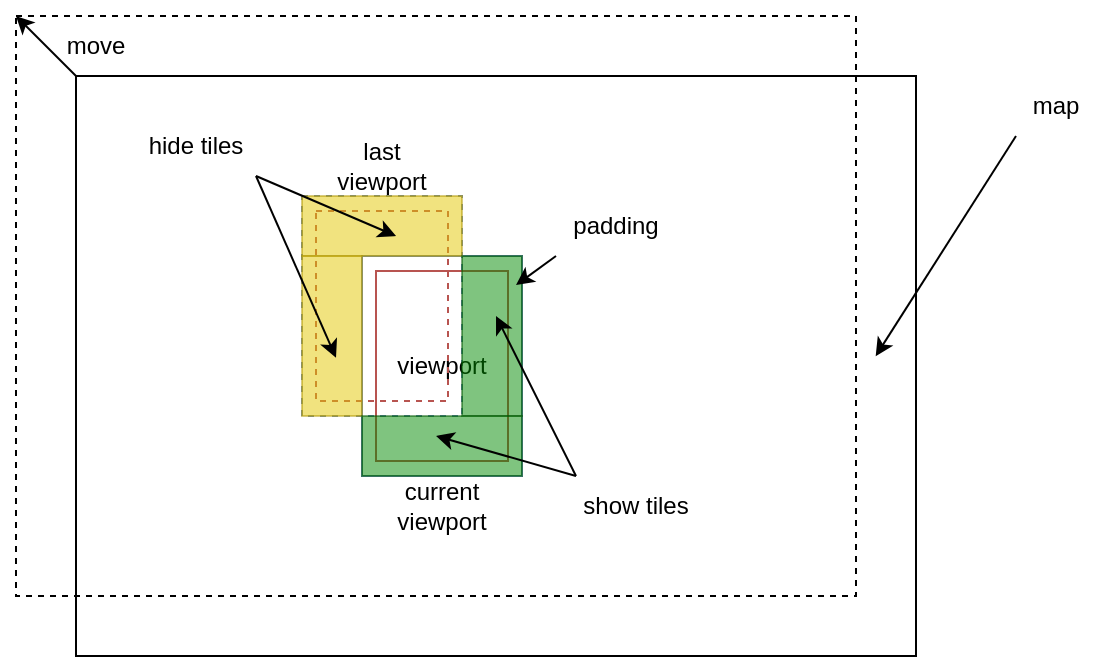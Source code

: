 <mxfile version="18.0.7" type="github">
  <diagram id="ZZ165n_c1ywGP1tMmQS_" name="Page-1">
    <mxGraphModel dx="868" dy="438" grid="1" gridSize="10" guides="1" tooltips="1" connect="1" arrows="1" fold="1" page="1" pageScale="1" pageWidth="827" pageHeight="1169" math="0" shadow="0">
      <root>
        <mxCell id="0" />
        <mxCell id="1" parent="0" />
        <mxCell id="A4pGPbX6_7NkQP56Yk1n-31" value="" style="rounded=0;whiteSpace=wrap;html=1;fillColor=default;shadow=0;sketch=0;fillOpacity=0;dashed=1;" parent="1" vertex="1">
          <mxGeometry x="220" y="130" width="420" height="290" as="geometry" />
        </mxCell>
        <mxCell id="A4pGPbX6_7NkQP56Yk1n-23" value="" style="rounded=0;whiteSpace=wrap;html=1;fillColor=default;shadow=0;sketch=0;fillOpacity=0;" parent="1" vertex="1">
          <mxGeometry x="250" y="160" width="420" height="290" as="geometry" />
        </mxCell>
        <mxCell id="A4pGPbX6_7NkQP56Yk1n-33" value="" style="rounded=0;whiteSpace=wrap;html=1;fillColor=#dae8fc;shadow=0;sketch=0;fillOpacity=0;strokeColor=#6c8ebf;dashed=1;" parent="1" vertex="1">
          <mxGeometry x="363" y="220" width="80" height="110" as="geometry" />
        </mxCell>
        <mxCell id="A4pGPbX6_7NkQP56Yk1n-25" value="" style="rounded=0;whiteSpace=wrap;html=1;fillColor=#dae8fc;shadow=0;sketch=0;fillOpacity=0;strokeColor=#6c8ebf;" parent="1" vertex="1">
          <mxGeometry x="393" y="250" width="80" height="110" as="geometry" />
        </mxCell>
        <mxCell id="A4pGPbX6_7NkQP56Yk1n-37" style="edgeStyle=none;rounded=0;orthogonalLoop=1;jettySize=auto;html=1;exitX=0;exitY=0;exitDx=0;exitDy=0;entryX=0;entryY=0;entryDx=0;entryDy=0;" parent="1" source="A4pGPbX6_7NkQP56Yk1n-23" target="A4pGPbX6_7NkQP56Yk1n-31" edge="1">
          <mxGeometry relative="1" as="geometry" />
        </mxCell>
        <mxCell id="A4pGPbX6_7NkQP56Yk1n-24" value="viewport" style="rounded=0;whiteSpace=wrap;html=1;fillColor=#f8cecc;shadow=0;sketch=0;fillOpacity=0;strokeColor=#b85450;" parent="1" vertex="1">
          <mxGeometry x="400" y="257.5" width="66" height="95" as="geometry" />
        </mxCell>
        <mxCell id="A4pGPbX6_7NkQP56Yk1n-26" value="map" style="text;html=1;strokeColor=none;fillColor=none;align=center;verticalAlign=middle;whiteSpace=wrap;rounded=0;shadow=0;dashed=1;sketch=0;" parent="1" vertex="1">
          <mxGeometry x="710" y="160" width="60" height="30" as="geometry" />
        </mxCell>
        <mxCell id="A4pGPbX6_7NkQP56Yk1n-28" value="padding" style="text;html=1;strokeColor=none;fillColor=none;align=center;verticalAlign=middle;whiteSpace=wrap;rounded=0;shadow=0;dashed=1;sketch=0;" parent="1" vertex="1">
          <mxGeometry x="490" y="220" width="60" height="30" as="geometry" />
        </mxCell>
        <mxCell id="A4pGPbX6_7NkQP56Yk1n-32" value="" style="rounded=0;whiteSpace=wrap;html=1;fillColor=#f8cecc;shadow=0;sketch=0;fillOpacity=0;strokeColor=#b85450;dashed=1;" parent="1" vertex="1">
          <mxGeometry x="370" y="227.5" width="66" height="95" as="geometry" />
        </mxCell>
        <mxCell id="A4pGPbX6_7NkQP56Yk1n-36" style="edgeStyle=none;rounded=0;orthogonalLoop=1;jettySize=auto;html=1;exitX=0;exitY=0;exitDx=0;exitDy=0;" parent="1" source="A4pGPbX6_7NkQP56Yk1n-31" target="A4pGPbX6_7NkQP56Yk1n-31" edge="1">
          <mxGeometry relative="1" as="geometry" />
        </mxCell>
        <mxCell id="A4pGPbX6_7NkQP56Yk1n-38" value="" style="rounded=0;whiteSpace=wrap;html=1;shadow=0;sketch=0;fillColor=#e3c800;fontColor=#000000;strokeColor=#B09500;opacity=50;" parent="1" vertex="1">
          <mxGeometry x="363" y="220" width="80" height="30" as="geometry" />
        </mxCell>
        <mxCell id="A4pGPbX6_7NkQP56Yk1n-39" value="" style="rounded=0;whiteSpace=wrap;html=1;shadow=0;sketch=0;fillColor=#e3c800;fontColor=#000000;strokeColor=#B09500;opacity=50;" parent="1" vertex="1">
          <mxGeometry x="363" y="250" width="30" height="80" as="geometry" />
        </mxCell>
        <mxCell id="A4pGPbX6_7NkQP56Yk1n-40" value="" style="rounded=0;whiteSpace=wrap;html=1;shadow=0;sketch=0;fillColor=#008a00;fontColor=#ffffff;strokeColor=#005700;opacity=50;" parent="1" vertex="1">
          <mxGeometry x="443" y="250" width="30" height="80" as="geometry" />
        </mxCell>
        <mxCell id="A4pGPbX6_7NkQP56Yk1n-41" value="" style="rounded=0;whiteSpace=wrap;html=1;shadow=0;sketch=0;fillColor=#008a00;fontColor=#ffffff;strokeColor=#005700;opacity=50;" parent="1" vertex="1">
          <mxGeometry x="393" y="330" width="80" height="30" as="geometry" />
        </mxCell>
        <mxCell id="A4pGPbX6_7NkQP56Yk1n-43" value="" style="endArrow=classic;html=1;rounded=0;exitX=0;exitY=1;exitDx=0;exitDy=0;entryX=0.9;entryY=0.182;entryDx=0;entryDy=0;entryPerimeter=0;" parent="1" source="A4pGPbX6_7NkQP56Yk1n-28" target="A4pGPbX6_7NkQP56Yk1n-40" edge="1">
          <mxGeometry width="50" height="50" relative="1" as="geometry">
            <mxPoint x="466" y="215" as="sourcePoint" />
            <mxPoint x="426" y="255" as="targetPoint" />
          </mxGeometry>
        </mxCell>
        <mxCell id="A4pGPbX6_7NkQP56Yk1n-44" value="" style="endArrow=classic;html=1;rounded=0;ignoreEdge=0;entryX=0.952;entryY=0.483;entryDx=0;entryDy=0;entryPerimeter=0;" parent="1" target="A4pGPbX6_7NkQP56Yk1n-23" edge="1">
          <mxGeometry width="50" height="50" relative="1" as="geometry">
            <mxPoint x="720" y="190" as="sourcePoint" />
            <mxPoint x="730" y="340" as="targetPoint" />
          </mxGeometry>
        </mxCell>
        <mxCell id="A4pGPbX6_7NkQP56Yk1n-46" style="edgeStyle=none;rounded=0;orthogonalLoop=1;jettySize=auto;html=1;exitX=1;exitY=1;exitDx=0;exitDy=0;entryX=0.567;entryY=0.636;entryDx=0;entryDy=0;entryPerimeter=0;" parent="1" source="A4pGPbX6_7NkQP56Yk1n-45" target="A4pGPbX6_7NkQP56Yk1n-39" edge="1">
          <mxGeometry relative="1" as="geometry" />
        </mxCell>
        <mxCell id="A4pGPbX6_7NkQP56Yk1n-47" style="edgeStyle=none;rounded=0;orthogonalLoop=1;jettySize=auto;html=1;exitX=1;exitY=1;exitDx=0;exitDy=0;entryX=0.588;entryY=0.667;entryDx=0;entryDy=0;entryPerimeter=0;" parent="1" source="A4pGPbX6_7NkQP56Yk1n-45" target="A4pGPbX6_7NkQP56Yk1n-38" edge="1">
          <mxGeometry relative="1" as="geometry" />
        </mxCell>
        <mxCell id="A4pGPbX6_7NkQP56Yk1n-45" value="hide tiles" style="text;html=1;strokeColor=none;fillColor=none;align=center;verticalAlign=middle;whiteSpace=wrap;rounded=0;shadow=0;sketch=0;opacity=50;" parent="1" vertex="1">
          <mxGeometry x="280" y="180" width="60" height="30" as="geometry" />
        </mxCell>
        <mxCell id="A4pGPbX6_7NkQP56Yk1n-49" style="edgeStyle=none;rounded=0;orthogonalLoop=1;jettySize=auto;html=1;exitX=0;exitY=0;exitDx=0;exitDy=0;entryX=0.567;entryY=0.375;entryDx=0;entryDy=0;entryPerimeter=0;" parent="1" source="A4pGPbX6_7NkQP56Yk1n-48" target="A4pGPbX6_7NkQP56Yk1n-40" edge="1">
          <mxGeometry relative="1" as="geometry" />
        </mxCell>
        <mxCell id="A4pGPbX6_7NkQP56Yk1n-50" style="edgeStyle=none;rounded=0;orthogonalLoop=1;jettySize=auto;html=1;exitX=0;exitY=0;exitDx=0;exitDy=0;entryX=0.463;entryY=0.333;entryDx=0;entryDy=0;entryPerimeter=0;" parent="1" source="A4pGPbX6_7NkQP56Yk1n-48" target="A4pGPbX6_7NkQP56Yk1n-41" edge="1">
          <mxGeometry relative="1" as="geometry" />
        </mxCell>
        <mxCell id="A4pGPbX6_7NkQP56Yk1n-48" value="show tiles" style="text;html=1;strokeColor=none;fillColor=none;align=center;verticalAlign=middle;whiteSpace=wrap;rounded=0;shadow=0;sketch=0;opacity=50;" parent="1" vertex="1">
          <mxGeometry x="500" y="360" width="60" height="30" as="geometry" />
        </mxCell>
        <mxCell id="A4pGPbX6_7NkQP56Yk1n-51" value="move" style="text;html=1;strokeColor=none;fillColor=none;align=center;verticalAlign=middle;whiteSpace=wrap;rounded=0;shadow=0;sketch=0;opacity=50;" parent="1" vertex="1">
          <mxGeometry x="230" y="130" width="60" height="30" as="geometry" />
        </mxCell>
        <mxCell id="A4pGPbX6_7NkQP56Yk1n-52" value="last viewport" style="text;html=1;strokeColor=none;fillColor=none;align=center;verticalAlign=middle;whiteSpace=wrap;rounded=0;shadow=0;sketch=0;opacity=50;" parent="1" vertex="1">
          <mxGeometry x="373" y="190" width="60" height="30" as="geometry" />
        </mxCell>
        <mxCell id="A4pGPbX6_7NkQP56Yk1n-53" value="current viewport" style="text;html=1;strokeColor=none;fillColor=none;align=center;verticalAlign=middle;whiteSpace=wrap;rounded=0;shadow=0;sketch=0;opacity=50;" parent="1" vertex="1">
          <mxGeometry x="403" y="360" width="60" height="30" as="geometry" />
        </mxCell>
      </root>
    </mxGraphModel>
  </diagram>
</mxfile>
